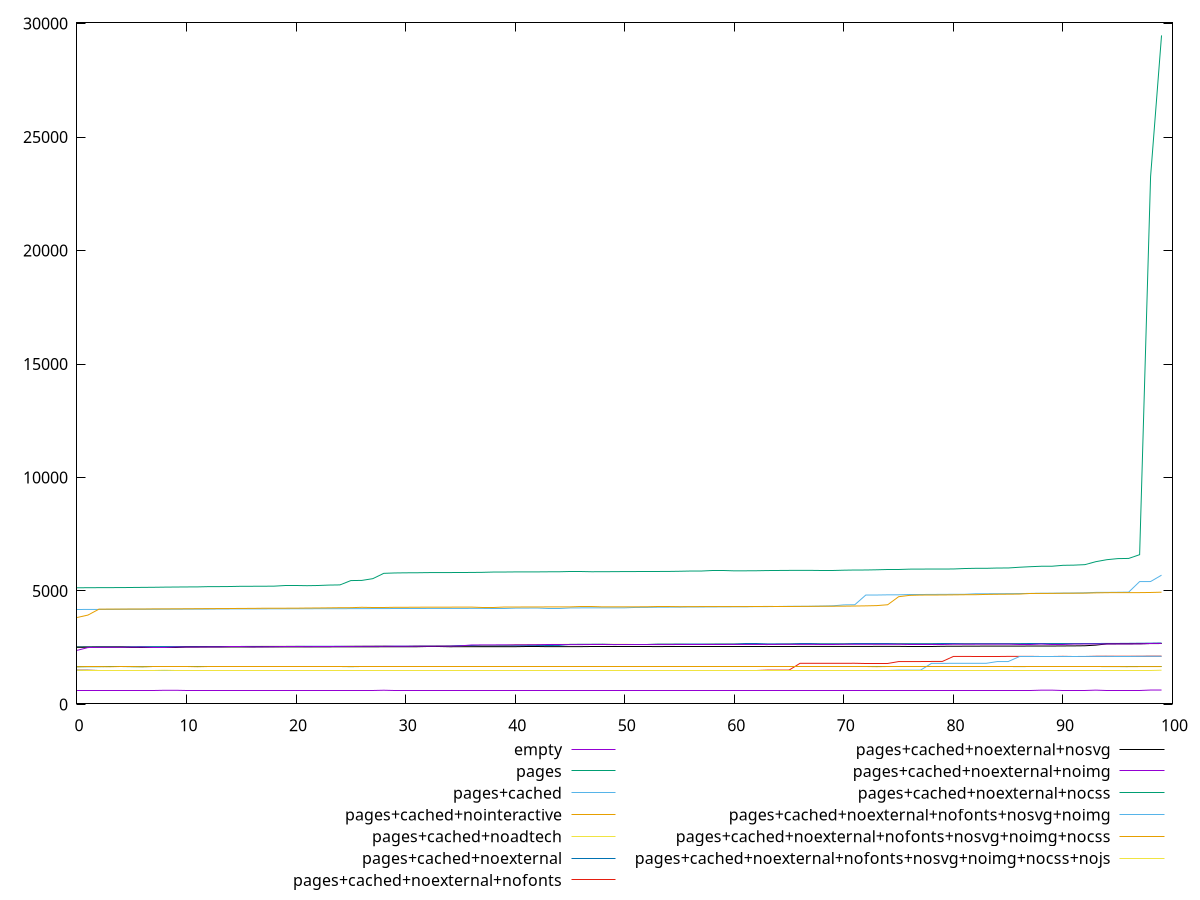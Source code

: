 reset
set terminal svg size 640, 610 enhanced background rgb 'white'
set output "reprap/speed-index/comparison/sorted/all_raw.svg"

$empty <<EOF
0 625.16225
1 625.19215
2 625.20675
3 625.24655
4 625.2622
5 625.30105
6 625.52745
7 625.54185
8 625.6408
9 626.2201
10 626.2557
11 626.28025
12 626.3707
13 626.39105
14 626.3991
15 626.42215
16 627.1288
17 627.15185
18 627.1631
19 627.1852
20 627.194
21 627.2045
22 627.21455
23 627.21895
24 627.2278
25 627.2557
26 627.2791
27 627.3029
28 627.54825
29 628.10525
30 628.11455
31 628.1268
32 628.1281
33 628.147
34 628.1498
35 628.15255
36 628.1618
37 628.1629
38 628.1662
39 628.1727
40 628.17295
41 628.175
42 628.18145
43 628.18215
44 628.18625
45 628.18655
46 628.1907
47 628.20435
48 628.20665
49 628.20755
50 628.20895
51 628.21175
52 628.21485
53 628.21925
54 628.2264
55 628.2308
56 628.23145
57 628.2374
58 628.2377
59 628.24165
60 628.2763
61 628.29775
62 628.30095
63 628.3067
64 628.34285
65 628.36725
66 628.37885
67 628.42205
68 629.1097
69 629.1914
70 629.19225
71 629.19295
72 629.1977
73 629.2001
74 629.2098
75 629.224
76 629.22535
77 629.2263
78 629.23345
79 629.2358
80 629.2651
81 629.27385
82 629.30165
83 629.3317
84 629.3337
85 630.1098
86 630.1431
87 630.2019
88 630.2936
89 631.038
90 631.18955
91 631.23285
92 631.29395
93 632.25
94 633.16525
95 633.1867
96 633.2211
97 633.2284
98 636.067
99 636.54885
EOF

$pages <<EOF
0 5140.588087448371
1 5144.797517726338
2 5146.756684632374
3 5148.7620581808005
4 5149.910734612546
5 5154.676968270634
6 5159.02822647737
7 5163.158730486796
8 5169.882294329139
9 5174.376100741309
10 5178.409753246371
11 5180.567660278683
12 5191.791174872463
13 5193.135275956735
14 5196.982120218087
15 5207.209500288545
16 5207.818981007831
17 5209.425907981058
18 5213.310748186067
19 5221.551655728108
20 5221.5650831598205
21 5233.8924979121875
22 5241.691338681142
23 5260.245985889369
24 5268.181156531928
25 5458.985937181165
26 5466.178274258481
27 5542.927519535897
28 5777.589438270828
29 5794.24146152785
30 5800.766321131949
31 5803.170069502515
32 5810.161779330036
33 5810.880483369038
34 5812.795921263952
35 5813.858786205752
36 5816.9627082264215
37 5821.615600848461
38 5834.486962967271
39 5835.545135455867
40 5840.258536720186
41 5840.903709141394
42 5841.333786020178
43 5845.521991566094
44 5846.763643021267
45 5847.51469812611
46 5847.596038089744
47 5847.739239364759
48 5850.578223904118
49 5851.4265942206
50 5856.351360630418
51 5857.1161337792955
52 5858.676026051887
53 5859.654276217337
54 5861.756971812851
55 5869.221582897219
56 5879.102713999282
57 5879.366205086812
58 5880.952990803922
59 5881.020799098567
60 5887.396128363791
61 5888.912081425676
62 5891.602226342085
63 5900.678323559799
64 5903.6425388925
65 5906.948483419507
66 5907.5499568287805
67 5908.382266895268
68 5908.959923736046
69 5909.095892002747
70 5915.962715883275
71 5923.9033532789745
72 5924.975659538872
73 5934.209392517942
74 5960.932800321767
75 5960.986180802614
76 5962.754992467031
77 5965.512643475863
78 5966.260149568419
79 5966.797357822605
80 5969.798555623098
81 5989.3829103644075
82 5998.592520199503
83 5998.807126426682
84 6011.756581640925
85 6013.790910108245
86 6045.319529372053
87 6070.003378470065
88 6089.158640441708
89 6090.759605637246
90 6130.615094987917
91 6139.092716772582
92 6160.572698001119
93 6291.005811547417
94 6378.469282885557
95 6426.543684901659
96 6434.245128904468
97 6599.640358850827
98 23261.231478507932
99 29476.904781177953
EOF

$pagesCached <<EOF
0 4185.297575146969
1 4186.504632622912
2 4189.1538649802915
3 4189.777033285199
4 4195.126678882365
5 4195.449824884491
6 4195.705344573675
7 4196.253931449201
8 4198.5111017131385
9 4199.565536396127
10 4201.193849386809
11 4202.257536989166
12 4203.137724488862
13 4208.271399261619
14 4209.5671980076495
15 4210.108605504392
16 4210.142911796752
17 4211.928448723519
18 4213.198939157403
19 4214.243408581579
20 4216.663418184105
21 4217.241934556108
22 4218.888616621522
23 4219.201632396713
24 4221.05638270754
25 4221.188802835937
26 4222.371350487325
27 4224.669802353823
28 4226.142519438642
29 4227.741741996778
30 4228.414627355796
31 4229.342252870712
32 4230.108712638789
33 4230.992446146569
34 4231.449721448146
35 4231.820770520299
36 4233.354740972547
37 4233.593082504986
38 4239.968459720062
39 4240.088716944779
40 4244.778706692834
41 4246.565952672778
42 4250.116642646239
43 4250.265807031641
44 4250.411296243361
45 4253.485344472458
46 4256.445465451341
47 4257.342638419288
48 4257.916351290911
49 4258.290459085901
50 4258.799761463926
51 4275.675599789546
52 4278.886491179237
53 4286.248564374245
54 4288.682203827307
55 4290.902906863372
56 4296.523442530172
57 4297.166564373225
58 4298.4437499833075
59 4303.069853989904
60 4303.707599557983
61 4304.9137457528495
62 4310.917139321616
63 4311.66983328641
64 4317.663264207531
65 4325.140438896736
66 4325.854313502156
67 4327.315514664993
68 4334.469389753447
69 4345.550853307587
70 4387.823978946411
71 4394.781227064693
72 4820.575019239983
73 4822.140052498426
74 4830.322860929782
75 4831.8250001412
76 4843.990553245209
77 4846.246028321315
78 4847.598982343355
79 4852.152999441101
80 4852.973823431106
81 4853.894227545186
82 4876.75002179403
83 4878.379611516362
84 4881.2648069319475
85 4882.298323323921
86 4886.186885863088
87 4893.350361831191
88 4900.343319535899
89 4901.600841713289
90 4906.536446078288
91 4909.366659811071
92 4917.933709182056
93 4938.539803240161
94 4939.15710037461
95 4943.887350525445
96 4949.730337675781
97 5414.807676793275
98 5416.734133291861
99 5697.71409607805
EOF

$pagesCachedNointeractive <<EOF
0 3831.5508418398394
1 3938.9428152764967
2 4198.656912614968
3 4201.56818876015
4 4203.015284531735
5 4203.781272093289
6 4204.682391000171
7 4210.507524450737
8 4212.071622315969
9 4212.571931209932
10 4216.614531538027
11 4219.065817184737
12 4222.974919734762
13 4224.715996194673
14 4227.275435486938
15 4232.5446391072455
16 4233.426493940683
17 4239.979379019683
18 4241.327412275928
19 4241.487489912783
20 4242.903348060893
21 4249.259405589807
22 4252.170018921187
23 4257.676639685418
24 4263.446447888971
25 4265.2482751968355
26 4280.882357183216
27 4281.432635988267
28 4281.478321541848
29 4281.678438172818
30 4281.825120725503
31 4285.309802244312
32 4286.781928043542
33 4287.124790685634
34 4288.315543224434
35 4290.6785404135335
36 4290.974732435574
37 4292.475129808343
38 4292.483019451383
39 4293.82934564817
40 4294.34921069259
41 4294.861126667656
42 4295.850183821628
43 4298.3820697070505
44 4298.869764768559
45 4299.632888187137
46 4300.021521658002
47 4300.04481511592
48 4300.776889707363
49 4301.043517535323
50 4301.854921066865
51 4302.922187818885
52 4304.19508267699
53 4306.888113772705
54 4306.897206453192
55 4308.698782353084
56 4310.637026143662
57 4312.66091614721
58 4312.812649212932
59 4313.393777891944
60 4314.132831352027
61 4314.950236355915
62 4315.458267864531
63 4319.737632069504
64 4320.628924409562
65 4320.713969290624
66 4320.92427956346
67 4323.579090646714
68 4327.907870816396
69 4329.4226539797655
70 4331.629622724938
71 4337.772012372992
72 4345.041824663203
73 4355.908565022779
74 4394.200572981393
75 4748.257551679906
76 4806.718532892772
77 4819.671181381854
78 4821.819600332626
79 4824.146680040842
80 4829.225006110036
81 4834.981715628684
82 4836.601076566556
83 4848.758145491483
84 4855.1733182368425
85 4859.132886858821
86 4863.489922700445
87 4890.407132094036
88 4891.430053974218
89 4894.85527176337
90 4899.754147551788
91 4902.347383797047
92 4905.931346737154
93 4917.047149601563
94 4925.676064467078
95 4927.661847736743
96 4928.277650383453
97 4928.7668415566295
98 4934.553445863949
99 4947.316609436979
EOF

$pagesCachedNoadtech <<EOF
0 2529.1971479163985
1 2529.25723889785
2 2531.9132384294235
3 2534.571870207417
4 2540.0505224489207
5 2540.1026511095342
6 2540.606680511209
7 2543.5395090545985
8 2543.7025071533285
9 2545.631469663684
10 2546.1337990131606
11 2547.464249393094
12 2550.6797325330417
13 2551.370064750433
14 2552.898302930801
15 2554.9236088386674
16 2557.5998724523747
17 2559.234721443441
18 2559.686874331336
19 2559.9259701603714
20 2561.03643305422
21 2562.701325168628
22 2562.8144238192576
23 2564.0228678133135
24 2564.1606905069116
25 2565.9371255500314
26 2566.399050540968
27 2567.8192467121585
28 2570.836047495133
29 2572.5599317475308
30 2572.587321326597
31 2572.6632578051576
32 2572.9621559458296
33 2578.256715267663
34 2579.7202634490473
35 2583.662598268931
36 2585.6239345200133
37 2586.623916753329
38 2586.7519211231756
39 2591.1479067169166
40 2635.9222906007917
41 2640.0680369299116
42 2642.2761627066875
43 2643.471526864232
44 2645.851837635998
45 2648.685417874755
46 2649.1540522390587
47 2649.6149613808566
48 2650.084836474004
49 2650.7646789783776
50 2652.4827049150704
51 2652.6334672122603
52 2652.665893388866
53 2652.9631141878635
54 2653.320752580391
55 2653.943585826009
56 2657.2488510232156
57 2657.3299486996552
58 2658.1301707660696
59 2658.9863063995476
60 2660.1174768487745
61 2660.924075823141
62 2661.3814540111825
63 2661.5519588128473
64 2661.5749742896987
65 2662.3321139831237
66 2663.4024368996897
67 2665.0705098868366
68 2665.1316202343796
69 2668.5401380535973
70 2669.56887321475
71 2669.759233713794
72 2669.9223302009004
73 2670.19485323039
74 2671.081111001279
75 2671.111567494819
76 2671.424609942963
77 2672.106942497657
78 2674.591216043801
79 2674.671812013534
80 2676.3051507915497
81 2676.6680297786634
82 2676.743835261084
83 2676.953909549146
84 2678.1559563320834
85 2678.2377791160093
86 2678.3567039780796
87 2678.6033496028376
88 2678.8435293450416
89 2678.9777804114156
90 2680.1813449694123
91 2681.2490637461583
92 2681.810032113684
93 2681.9355762399855
94 2684.62620053727
95 2684.6911787882354
96 2685.6560808197655
97 2686.7501836551396
98 2686.9713500729686
99 2691.1665947842575
EOF

$pagesCachedNoexternal <<EOF
0 2535.8910934574023
1 2537.0509359193206
2 2538.7091071380655
3 2539.1449610053096
4 2540.451984061168
5 2546.3293629055843
6 2547.846047447946
7 2548.624666851664
8 2550.9592490762134
9 2551.156428565564
10 2552.636493232886
11 2553.6707303056264
12 2555.319737204547
13 2555.5307659303585
14 2555.604571353092
15 2556.0748562701433
16 2557.0373197819763
17 2557.609351900871
18 2557.856446709888
19 2558.679055275209
20 2561.8344356088683
21 2562.165065460215
22 2562.3407850711887
23 2562.6823182158346
24 2562.780966046617
25 2563.7349727828905
26 2564.0441069298686
27 2564.5008504856655
28 2565.5413066463466
29 2566.0699971182485
30 2566.6502841810425
31 2570.315460603451
32 2572.034736105286
33 2572.5087949061617
34 2574.1361314727046
35 2577.112441156031
36 2577.1776131415377
37 2577.4806761189384
38 2580.483133315085
39 2583.861391436438
40 2586.2458105260343
41 2590.8205877883784
42 2594.4948986982276
43 2597.9750077496046
44 2602.0475242917546
45 2647.897187222247
46 2650.9658338562995
47 2652.879780155217
48 2655.9226126346794
49 2656.989375343991
50 2657.109691798353
51 2658.8368377564725
52 2658.900001397914
53 2659.454031847287
54 2660.379873957428
55 2663.099511168169
56 2663.151284161009
57 2664.0709646335476
58 2664.3172216072167
59 2665.1970223368407
60 2667.098274569821
61 2668.9719733740285
62 2669.006646223083
63 2669.927440014781
64 2670.492570338453
65 2671.2025577348227
66 2672.424333638226
67 2672.543160066502
68 2673.6514540595863
69 2673.849289757615
70 2674.461380221601
71 2675.5766450414403
72 2675.6046984548534
73 2675.761105516611
74 2675.9086631557307
75 2677.1225439208533
76 2677.435547456665
77 2678.101785863176
78 2678.2093270707155
79 2678.3595339992753
80 2678.553074940021
81 2678.6755707067746
82 2679.5107852702877
83 2679.7990169031955
84 2680.1271677249947
85 2680.7050852068905
86 2681.3459953717675
87 2682.0307800341675
88 2682.046768441598
89 2683.0030723373025
90 2684.059010287862
91 2684.4527157860607
92 2685.450989006483
93 2686.715362084708
94 2689.5811500788877
95 2690.3693646710735
96 2693.6875593345017
97 2698.518953410298
98 2701.198737714373
99 2708.7153539910373
EOF

$pagesCachedNoexternalNofonts <<EOF
0 1510.4286000000002
1 1510.5582
2 1510.7871
3 1510.7986
4 1511.0292
5 1511.0492999999997
6 1511.0933
7 1511.1264
8 1511.1965
9 1511.3780000000002
10 1511.4937
11 1511.5045999999995
12 1511.5095999999999
13 1511.5524
14 1511.5583
15 1511.5686
16 1511.6677
17 1511.7137000000002
18 1511.7476000000004
19 1511.7517
20 1511.7861999999998
21 1511.8365
22 1511.8717000000001
23 1511.9084999999998
24 1511.9260000000002
25 1511.9356
26 1511.9845
27 1512.0085
28 1512.0600999999997
29 1512.0697
30 1512.0814
31 1512.0946
32 1512.1618999999996
33 1512.1834
34 1512.2648
35 1512.2756999999997
36 1512.2967999999998
37 1512.3009
38 1512.3165000000004
39 1512.3415
40 1512.3692
41 1512.3790999999999
42 1512.3959
43 1512.3962
44 1512.5450999999998
45 1512.6099999999997
46 1512.7122999999997
47 1512.7191
48 1512.7401000000002
49 1512.7432
50 1512.7898
51 1512.9732999999999
52 1512.9938000000002
53 1513.0369999999998
54 1513.0617
55 1513.0808000000002
56 1513.1163
57 1513.1664
58 1513.1734999999999
59 1513.3143
60 1513.3195999999998
61 1513.3328000000001
62 1513.3778000000002
63 1513.7508
64 1514.4204000000002
65 1515.0818
66 1814.272
67 1814.4798
68 1814.8539
69 1815.3698
70 1815.5373
71 1815.7525000000003
72 1815.9706999999999
73 1815.9814999999999
74 1816.0124
75 1889.9069499999996
76 1890.9090999999996
77 1891.9956499999998
78 1895.1799500000002
79 1898.0655000000002
80 2117.1429000000007
81 2118.01035
82 2118.63865
83 2118.7026499999997
84 2118.78495
85 2119.2700999999997
86 2120.2714
87 2120.4595999999997
88 2120.87775
89 2121.0107
90 2121.58605
91 2122.8513
92 2122.9211999999998
93 2124.34705
94 2125.3681500000002
95 2125.46445
96 2126.52275
97 2126.5461
98 2127.5266000000006
99 2127.8655
EOF

$pagesCachedNoexternalNosvg <<EOF
0 2520.577060921106
1 2525.9426130077336
2 2527.308623229954
3 2529.09306013871
4 2529.4465150975993
5 2531.019612587784
6 2531.1808691137626
7 2531.2734944524514
8 2531.288137223659
9 2531.4029512192747
10 2531.842844105043
11 2532.236038652721
12 2533.044108108593
13 2534.121571637963
14 2534.5006236311956
15 2534.8504194933785
16 2535.1409762626135
17 2536.235401476726
18 2536.6661051236924
19 2536.836895360676
20 2536.999220279408
21 2537.2034857123017
22 2537.467604044965
23 2538.094518834302
24 2539.0130028355084
25 2539.6124942234655
26 2540.1062036921167
27 2540.8956612006855
28 2541.4999673679463
29 2542.696634034677
30 2542.9163122479467
31 2543.193409194623
32 2543.399482312019
33 2543.483800749114
34 2544.183287574793
35 2544.2399891097293
36 2544.6082575270775
37 2544.6896401460494
38 2545.4964357638028
39 2545.7486442903137
40 2546.128291343908
41 2546.952398100486
42 2547.0160289140626
43 2547.4043452961305
44 2548.4824539654796
45 2548.819195910892
46 2549.117431746272
47 2549.2706543195495
48 2549.3789325198186
49 2551.0304310440297
50 2551.144101771498
51 2551.1705790732794
52 2551.1903923692003
53 2551.4280248584078
54 2552.4052355674203
55 2552.4776289748706
56 2552.5070349147586
57 2553.2612950140415
58 2553.551061487509
59 2553.6204113486547
60 2554.722165461982
61 2555.0382462946586
62 2555.6121179990587
63 2555.888127351758
64 2556.0934879015826
65 2556.2401192322686
66 2556.6905198086492
67 2556.865750183787
68 2557.3216064636563
69 2557.585713344148
70 2557.7368943779215
71 2558.0592057904914
72 2558.4306909901466
73 2558.9836513838677
74 2559.189448047039
75 2559.772410563682
76 2562.097489028828
77 2562.114527412644
78 2562.138151159982
79 2563.9162369766545
80 2566.7489493556695
81 2567.92059596763
82 2570.4687049288473
83 2570.79678968345
84 2571.32439116898
85 2572.035819249257
86 2572.895901277645
87 2573.918855627079
88 2574.7173366300276
89 2575.11317316203
90 2578.65499368508
91 2581.374258424579
92 2587.001728211144
93 2614.7400625263303
94 2668.8552981088114
95 2670.7675055078553
96 2672.847582471349
97 2673.9749826140164
98 2683.423555140221
99 2685.4222802932204
EOF

$pagesCachedNoexternalNoimg <<EOF
0 2383.476745090407
1 2508.0967003613255
2 2516.070015296121
3 2518.73774578838
4 2521.583772890033
5 2525.7842857715264
6 2526.9792288982007
7 2527.5580960283914
8 2527.5624256995643
9 2529.8411606591517
10 2531.6743072964964
11 2532.317627283655
12 2535.7524684550417
13 2536.9527365250865
14 2537.8793426536054
15 2537.9875052141897
16 2540.186731200341
17 2541.1643973854752
18 2546.907149024829
19 2550.5017405038534
20 2550.5256231064427
21 2552.181952582687
22 2553.665011602433
23 2554.7456592861136
24 2557.250733911544
25 2557.4301362656734
26 2561.6356817373567
27 2563.908932613364
28 2564.8336665076613
29 2565.1615176464093
30 2566.0756608859406
31 2568.2645926377277
32 2569.847257502058
33 2570.6701751565374
34 2571.4180272017616
35 2582.414504655556
36 2621.1070136270155
37 2624.4848904349174
38 2625.9824862432806
39 2627.618985060134
40 2629.4362430406254
41 2632.033840088285
42 2635.311502728774
43 2635.5487704237275
44 2635.5496458815105
45 2635.689003992293
46 2637.050321729774
47 2637.155688036603
48 2637.254673831444
49 2637.6251365658063
50 2639.2611420356316
51 2639.4077148636843
52 2639.971541910053
53 2640.119491843255
54 2640.39474474106
55 2641.6995706839443
56 2641.954713272753
57 2643.3216151688275
58 2643.672487190056
59 2643.9317782951625
60 2644.3833436544664
61 2645.1466390086844
62 2645.8962545399772
63 2646.1293077639657
64 2646.8904259809683
65 2647.2130923600903
66 2649.2222785550093
67 2649.4491924889408
68 2649.757502884321
69 2649.831239358276
70 2649.9922941373143
71 2650.5025240182053
72 2650.9633916122493
73 2651.392851955428
74 2651.4714772946427
75 2652.7135240749985
76 2652.860011707369
77 2652.9606628009374
78 2653.3492705750746
79 2653.3875111576886
80 2654.4698265259435
81 2654.8584144919882
82 2655.6872734123954
83 2656.53373710014
84 2657.151137642014
85 2658.5077215963593
86 2660.359215923288
87 2660.485409313874
88 2661.59262150005
89 2662.1035776444737
90 2662.1424508214823
91 2662.509072802444
92 2665.09139796121
93 2665.5038109182256
94 2667.4304054000986
95 2667.7290585416276
96 2669.7621910967114
97 2671.18443580266
98 2687.946918202778
99 2688.970618200059
EOF

$pagesCachedNoexternalNocss <<EOF
0 1664.1504999999997
1 1664.4357000000005
2 1664.7232999999999
3 1664.9336
4 1665.0066999999995
5 1665.2136999999998
6 1665.3749999999998
7 1665.6854999999996
8 1665.6988999999999
9 1665.8134
10 1665.8179
11 1666.025
12 1666.0650999999998
13 1666.2039
14 1666.3091
15 1666.3513000000003
16 1666.3886000000002
17 1666.4079000000002
18 1666.6482999999996
19 1666.6989999999996
20 1666.8515000000002
21 1666.9078
22 1666.9087000000004
23 1666.9298999999999
24 1666.9977999999996
25 1667.1632
26 1667.2834
27 1667.3575
28 1667.4486
29 1667.4936000000002
30 1667.4982999999997
31 1667.5299000000002
32 1667.5410000000002
33 1667.7824
34 1667.8015
35 1667.8978000000002
36 1667.9455000000003
37 1667.9592999999998
38 1667.9921
39 1668.0208
40 1668.0828000000001
41 1668.1057999999998
42 1668.1109999999999
43 1668.1299
44 1668.1841000000002
45 1668.1907
46 1668.2031000000002
47 1668.2552
48 1668.2589999999996
49 1668.2605000000003
50 1668.2639
51 1668.2732999999998
52 1668.2971999999997
53 1668.3002999999999
54 1668.3798000000002
55 1668.4144000000001
56 1668.4581999999998
57 1668.4811
58 1668.5391000000004
59 1668.5458
60 1668.6259999999997
61 1668.6387999999997
62 1668.6424000000002
63 1668.6932000000002
64 1668.7069999999999
65 1668.7241999999999
66 1668.7339
67 1668.7439999999997
68 1668.8500000000001
69 1668.8700999999999
70 1668.9126
71 1668.9629
72 1668.9858000000002
73 1669.0207
74 1669.0333999999998
75 1669.0463999999997
76 1669.2729
77 1669.3098000000005
78 1669.3182000000002
79 1669.3264
80 1669.3424999999997
81 1669.3533000000002
82 1669.4086
83 1669.4301999999996
84 1669.4754999999998
85 1669.5854
86 1669.7303000000002
87 1669.9338999999998
88 1669.9990999999998
89 1670.0817999999997
90 1670.0987
91 1670.2305999999999
92 1670.2643999999996
93 1670.2910000000002
94 1670.4017999999996
95 1670.5841999999998
96 1672.0859999999998
97 1672.3348999999998
98 1672.703
99 1673.1508
EOF

$pagesCachedNoexternalNofontsNosvgNoimg <<EOF
0 1508.0034
1 1508.5616
2 1508.6806000000001
3 1508.7116999999998
4 1508.9130999999998
5 1508.9416999999999
6 1509.0544999999997
7 1509.1326
8 1509.2446
9 1509.3080999999997
10 1509.3422000000005
11 1509.3572
12 1509.4045999999998
13 1509.4246
14 1509.4433000000001
15 1509.4818
16 1509.5099000000005
17 1509.6014
18 1509.6852
19 1509.6976999999997
20 1509.7053999999998
21 1509.7161
22 1509.7235
23 1509.7588
24 1509.7795
25 1509.8015999999998
26 1509.8063
27 1509.8780000000002
28 1509.9237000000003
29 1509.9886000000001
30 1510.0408999999995
31 1510.0600999999997
32 1510.0637000000002
33 1510.0753
34 1510.0805000000003
35 1510.0928000000004
36 1510.1146999999999
37 1510.1205000000002
38 1510.1607000000001
39 1510.1775000000002
40 1510.1866999999997
41 1510.2543000000003
42 1510.2948000000001
43 1510.3001000000002
44 1510.3333
45 1510.3378
46 1510.3388000000002
47 1510.3765000000003
48 1510.4036
49 1510.4170000000001
50 1510.5023
51 1510.5492999999997
52 1510.5726000000002
53 1510.6100000000001
54 1510.7205
55 1510.7805999999996
56 1510.8052000000002
57 1510.8130999999998
58 1510.8183
59 1510.848
60 1510.8484000000003
61 1510.8530999999998
62 1510.8592000000003
63 1510.8941999999997
64 1510.91
65 1510.9173
66 1510.9364
67 1510.9412
68 1510.9986000000001
69 1511.0151
70 1511.0288999999998
71 1511.1108
72 1511.1472000000003
73 1511.3464
74 1511.3649
75 1511.7503000000002
76 1511.8732999999997
77 1512.1806
78 1812.3366
79 1812.4409999999998
80 1812.9146
81 1813.2803000000001
82 1813.6684999999998
83 1814.2318
84 1890.2627999999997
85 1890.9203000000002
86 2114.8044500000005
87 2114.84285
88 2115.2078
89 2117.36695
90 2117.3809500000007
91 2117.5012500000003
92 2117.6892
93 2118.0833000000002
94 2118.3713500000003
95 2118.67535
96 2118.7913
97 2120.48855
98 2122.85155
99 2123.4029499999997
EOF

$pagesCachedNoexternalNofontsNosvgNoimgNocss <<EOF
0 1660.8732000000005
1 1661.283
2 1661.3039999999999
3 1661.4770999999996
4 1661.601
5 1661.7190999999998
6 1661.9606
7 1662.1120000000005
8 1662.1121999999998
9 1662.1482999999998
10 1662.1658000000002
11 1662.2487
12 1662.4415
13 1662.4698
14 1662.5273000000002
15 1662.5289000000002
16 1662.6075
17 1662.6954
18 1662.7115000000003
19 1662.7201
20 1662.9093
21 1662.9623000000001
22 1663.0295
23 1663.0569999999998
24 1663.0731999999998
25 1663.1262
26 1663.1344999999997
27 1663.1526999999999
28 1663.1791999999996
29 1663.2415999999998
30 1663.3059
31 1663.3841000000002
32 1663.4339
33 1663.4378000000002
34 1663.4756
35 1663.4980999999998
36 1663.5286999999996
37 1663.583
38 1663.6014
39 1663.6205000000004
40 1663.6499
41 1663.6979000000001
42 1663.7169999999996
43 1663.7335
44 1663.7788
45 1663.8084999999999
46 1663.8202
47 1663.8763
48 1663.8876999999995
49 1663.8971000000001
50 1663.9063999999998
51 1663.9401000000003
52 1664.01
53 1664.0193999999997
54 1664.0631
55 1664.1005
56 1664.172
57 1664.2286000000001
58 1664.2422000000001
59 1664.2753
60 1664.3654000000001
61 1664.4407999999999
62 1664.5602
63 1664.6500999999998
64 1664.6647
65 1664.7468000000006
66 1664.8295000000005
67 1664.8422999999998
68 1664.8516000000004
69 1664.9469999999997
70 1664.9703000000004
71 1664.9865
72 1665.0556000000001
73 1665.1864
74 1665.2895
75 1665.3446999999999
76 1665.3733999999997
77 1665.4964000000004
78 1665.5168
79 1665.5533
80 1665.6162
81 1665.6793
82 1665.7661999999998
83 1665.7839000000001
84 1665.8817
85 1666.0169999999998
86 1666.1579000000002
87 1666.2285000000002
88 1666.2734
89 1666.3543
90 1666.4223
91 1666.5789999999997
92 1666.7719000000002
93 1666.7752999999998
94 1667.0807999999997
95 1667.1036
96 1667.4631999999997
97 1669.2058
98 1669.9929
99 1671.0765000000001
EOF

$pagesCachedNoexternalNofontsNosvgNoimgNocssNojs <<EOF
0 1506.9898
1 1507.1337999999996
2 1507.1485999999998
3 1507.2186000000004
4 1507.3287999999998
5 1507.3827999999999
6 1507.3978
7 1507.4425999999999
8 1507.6709999999998
9 1507.873
10 1507.8896
11 1507.8898
12 1507.9066000000003
13 1507.9256
14 1507.9402
15 1507.9764
16 1507.9956000000002
17 1508.015
18 1508.1478
19 1508.2237999999998
20 1508.2443999999998
21 1508.4286
22 1508.4382
23 1508.4616000000003
24 1508.5104000000001
25 1508.5248000000001
26 1508.5356
27 1508.5567999999998
28 1508.6492000000003
29 1508.6525999999997
30 1508.7314000000001
31 1508.7522
32 1508.7718
33 1508.7896
34 1508.7928000000002
35 1508.8173999999997
36 1508.8403999999998
37 1508.8408
38 1508.8467999999998
39 1508.8655999999999
40 1508.8928
41 1508.8972000000003
42 1508.8984
43 1508.9224
44 1508.9274
45 1508.9352000000003
46 1508.9465999999998
47 1508.972
48 1508.9869999999999
49 1509.0089999999998
50 1509.0616
51 1509.0654
52 1509.1098
53 1509.1147999999998
54 1509.1224000000002
55 1509.127
56 1509.1332000000002
57 1509.1435999999999
58 1509.1676000000002
59 1509.2220000000002
60 1509.2258000000002
61 1509.2977999999998
62 1509.2977999999998
63 1509.3022
64 1509.3528000000001
65 1509.3848
66 1509.3868000000002
67 1509.3988
68 1509.4094
69 1509.4108
70 1509.4284000000002
71 1509.4644
72 1509.4762
73 1509.4953999999998
74 1509.5302000000001
75 1509.5381999999995
76 1509.5539999999996
77 1509.5579999999998
78 1509.5638000000001
79 1509.5762
80 1509.5958
81 1509.6232
82 1509.6367999999998
83 1509.6574
84 1509.6722000000002
85 1509.6936
86 1509.7549999999997
87 1509.786
88 1509.7921999999999
89 1509.8064
90 1509.8335999999997
91 1509.8446
92 1509.8489999999997
93 1509.8614
94 1509.921
95 1510.1986000000002
96 1510.1993999999997
97 1510.3256
98 1510.3714
99 1510.459
EOF

set key outside below
set yrange [48.12739937644096:30053.939631801513]

plot \
  $empty title "empty" with line, \
  $pages title "pages" with line, \
  $pagesCached title "pages+cached" with line, \
  $pagesCachedNointeractive title "pages+cached+nointeractive" with line, \
  $pagesCachedNoadtech title "pages+cached+noadtech" with line, \
  $pagesCachedNoexternal title "pages+cached+noexternal" with line, \
  $pagesCachedNoexternalNofonts title "pages+cached+noexternal+nofonts" with line, \
  $pagesCachedNoexternalNosvg title "pages+cached+noexternal+nosvg" with line, \
  $pagesCachedNoexternalNoimg title "pages+cached+noexternal+noimg" with line, \
  $pagesCachedNoexternalNocss title "pages+cached+noexternal+nocss" with line, \
  $pagesCachedNoexternalNofontsNosvgNoimg title "pages+cached+noexternal+nofonts+nosvg+noimg" with line, \
  $pagesCachedNoexternalNofontsNosvgNoimgNocss title "pages+cached+noexternal+nofonts+nosvg+noimg+nocss" with line, \
  $pagesCachedNoexternalNofontsNosvgNoimgNocssNojs title "pages+cached+noexternal+nofonts+nosvg+noimg+nocss+nojs" with line, \


reset